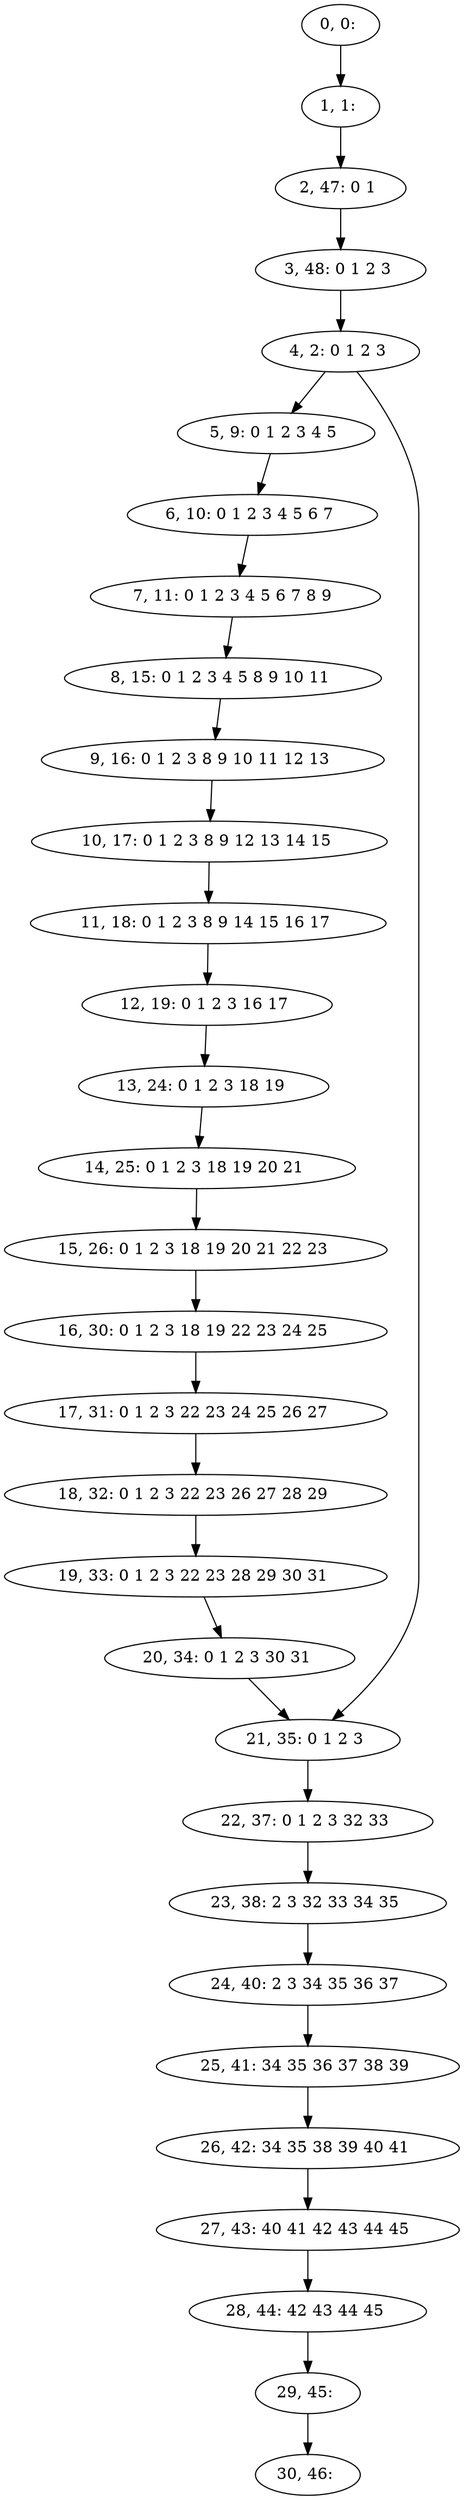 digraph G {
0[label="0, 0: "];
1[label="1, 1: "];
2[label="2, 47: 0 1 "];
3[label="3, 48: 0 1 2 3 "];
4[label="4, 2: 0 1 2 3 "];
5[label="5, 9: 0 1 2 3 4 5 "];
6[label="6, 10: 0 1 2 3 4 5 6 7 "];
7[label="7, 11: 0 1 2 3 4 5 6 7 8 9 "];
8[label="8, 15: 0 1 2 3 4 5 8 9 10 11 "];
9[label="9, 16: 0 1 2 3 8 9 10 11 12 13 "];
10[label="10, 17: 0 1 2 3 8 9 12 13 14 15 "];
11[label="11, 18: 0 1 2 3 8 9 14 15 16 17 "];
12[label="12, 19: 0 1 2 3 16 17 "];
13[label="13, 24: 0 1 2 3 18 19 "];
14[label="14, 25: 0 1 2 3 18 19 20 21 "];
15[label="15, 26: 0 1 2 3 18 19 20 21 22 23 "];
16[label="16, 30: 0 1 2 3 18 19 22 23 24 25 "];
17[label="17, 31: 0 1 2 3 22 23 24 25 26 27 "];
18[label="18, 32: 0 1 2 3 22 23 26 27 28 29 "];
19[label="19, 33: 0 1 2 3 22 23 28 29 30 31 "];
20[label="20, 34: 0 1 2 3 30 31 "];
21[label="21, 35: 0 1 2 3 "];
22[label="22, 37: 0 1 2 3 32 33 "];
23[label="23, 38: 2 3 32 33 34 35 "];
24[label="24, 40: 2 3 34 35 36 37 "];
25[label="25, 41: 34 35 36 37 38 39 "];
26[label="26, 42: 34 35 38 39 40 41 "];
27[label="27, 43: 40 41 42 43 44 45 "];
28[label="28, 44: 42 43 44 45 "];
29[label="29, 45: "];
30[label="30, 46: "];
0->1 ;
1->2 ;
2->3 ;
3->4 ;
4->5 ;
4->21 ;
5->6 ;
6->7 ;
7->8 ;
8->9 ;
9->10 ;
10->11 ;
11->12 ;
12->13 ;
13->14 ;
14->15 ;
15->16 ;
16->17 ;
17->18 ;
18->19 ;
19->20 ;
20->21 ;
21->22 ;
22->23 ;
23->24 ;
24->25 ;
25->26 ;
26->27 ;
27->28 ;
28->29 ;
29->30 ;
}
